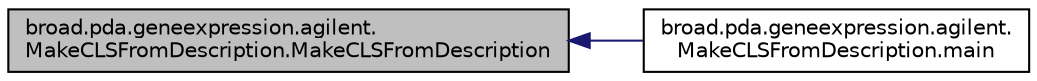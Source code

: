 digraph "broad.pda.geneexpression.agilent.MakeCLSFromDescription.MakeCLSFromDescription"
{
  edge [fontname="Helvetica",fontsize="10",labelfontname="Helvetica",labelfontsize="10"];
  node [fontname="Helvetica",fontsize="10",shape=record];
  rankdir="LR";
  Node1 [label="broad.pda.geneexpression.agilent.\lMakeCLSFromDescription.MakeCLSFromDescription",height=0.2,width=0.4,color="black", fillcolor="grey75", style="filled" fontcolor="black"];
  Node1 -> Node2 [dir="back",color="midnightblue",fontsize="10",style="solid"];
  Node2 [label="broad.pda.geneexpression.agilent.\lMakeCLSFromDescription.main",height=0.2,width=0.4,color="black", fillcolor="white", style="filled",URL="$classbroad_1_1pda_1_1geneexpression_1_1agilent_1_1_make_c_l_s_from_description.html#a15f144038a7673393c02908591a2f441"];
}
